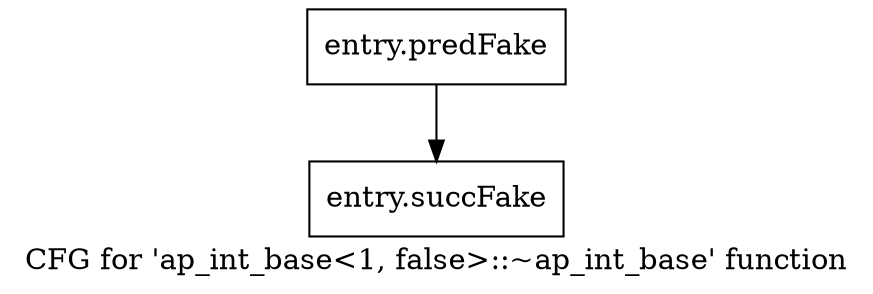 digraph "CFG for 'ap_int_base\<1, false\>::~ap_int_base' function" {
	label="CFG for 'ap_int_base\<1, false\>::~ap_int_base' function";

	Node0x48be440 [shape=record,filename="",linenumber="",label="{entry.predFake}"];
	Node0x48be440 -> Node0x4963a60[ callList="" memoryops="" filename="/proj/xbuilds/2019.2_0801_1/installs/lin64/Scout/HEAD/include/ap_int_base.h"];
	Node0x4963a60 [shape=record,filename="/proj/xbuilds/2019.2_0801_1/installs/lin64/Scout/HEAD/include/ap_int_base.h",linenumber="102",label="{entry.succFake}"];
}
